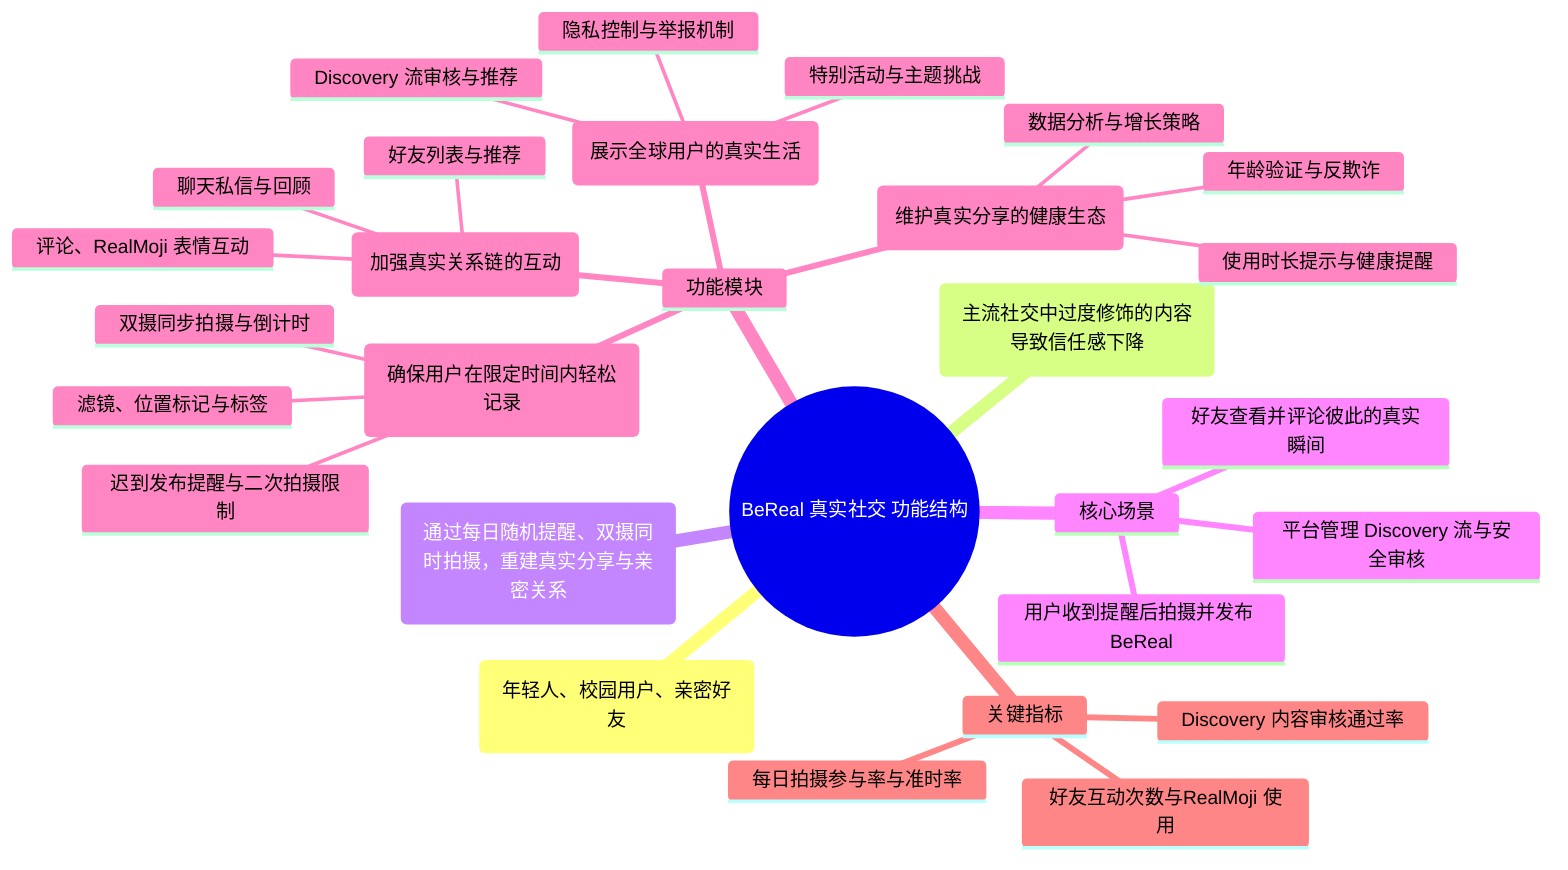 %% Auto-generated by scripts/generate_assets.py
mindmap
  root((BeReal 真实社交 功能结构))
    目标用户(年轻人、校园用户、亲密好友)
    核心痛点(主流社交中过度修饰的内容导致信任感下降)
    价值主张(通过每日随机提醒、双摄同时拍摄，重建真实分享与亲密关系)
    核心场景
      用户收到提醒后拍摄并发布 BeReal
      好友查看并评论彼此的真实瞬间
      平台管理 Discovery 流与安全审核
    功能模块
      BeReal 拍摄体验(确保用户在限定时间内轻松记录)
        双摄同步拍摄与倒计时
        迟到发布提醒与二次拍摄限制
        滤镜、位置标记与标签
      好友互动(加强真实关系链的互动)
        好友列表与推荐
        评论、RealMoji 表情互动
        聊天私信与回顾
      探索与社区(展示全球用户的真实生活)
        Discovery 流审核与推荐
        特别活动与主题挑战
        隐私控制与举报机制
      安全与成长(维护真实分享的健康生态)
        年龄验证与反欺诈
        使用时长提示与健康提醒
        数据分析与增长策略
    关键指标
      每日拍摄参与率与准时率
      好友互动次数与RealMoji 使用
      Discovery 内容审核通过率